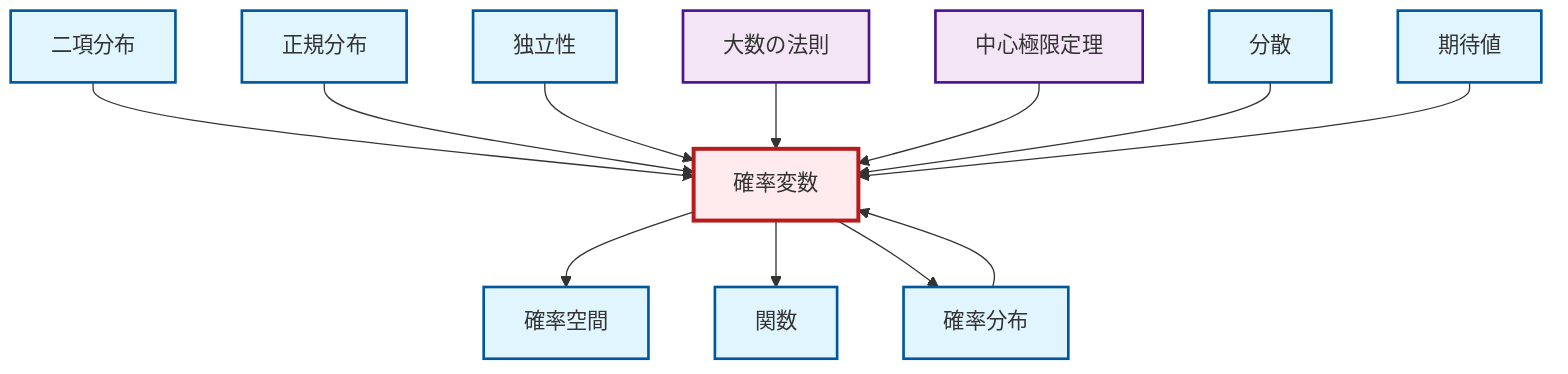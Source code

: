 graph TD
    classDef definition fill:#e1f5fe,stroke:#01579b,stroke-width:2px
    classDef theorem fill:#f3e5f5,stroke:#4a148c,stroke-width:2px
    classDef axiom fill:#fff3e0,stroke:#e65100,stroke-width:2px
    classDef example fill:#e8f5e9,stroke:#1b5e20,stroke-width:2px
    classDef current fill:#ffebee,stroke:#b71c1c,stroke-width:3px
    def-normal-distribution["正規分布"]:::definition
    def-independence["独立性"]:::definition
    def-function["関数"]:::definition
    def-random-variable["確率変数"]:::definition
    thm-central-limit["中心極限定理"]:::theorem
    def-variance["分散"]:::definition
    def-binomial-distribution["二項分布"]:::definition
    def-probability-space["確率空間"]:::definition
    def-probability-distribution["確率分布"]:::definition
    def-expectation["期待値"]:::definition
    thm-law-of-large-numbers["大数の法則"]:::theorem
    def-random-variable --> def-probability-space
    def-binomial-distribution --> def-random-variable
    def-normal-distribution --> def-random-variable
    def-random-variable --> def-function
    def-independence --> def-random-variable
    thm-law-of-large-numbers --> def-random-variable
    def-probability-distribution --> def-random-variable
    thm-central-limit --> def-random-variable
    def-variance --> def-random-variable
    def-random-variable --> def-probability-distribution
    def-expectation --> def-random-variable
    class def-random-variable current
